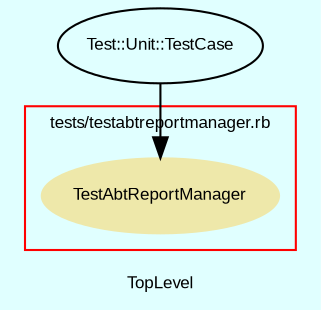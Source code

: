 digraph TopLevel {
    compound = true
    bgcolor = lightcyan1
    fontname = Arial
    fontsize = 8
    label = "TopLevel"
    node [
        fontname = Arial,
        fontsize = 8,
        color = black
    ]

    subgraph cluster_16 {
        fontname = Arial
        color = red
        label = "tests/testabtreportmanager.rb"
        TestAbtReportManager [
            fontcolor = black,
            URL = "classes/TestAbtReportManager.html",
            shape = ellipse,
            color = palegoldenrod,
            style = filled,
            label = "TestAbtReportManager"
        ]

    }

    Test__Unit__TestCase [
        URL = "classes/Test/Unit/TestCase.html",
        label = "Test::Unit::TestCase"
    ]

    Test__Unit__TestCase -> TestAbtReportManager [

    ]

}

